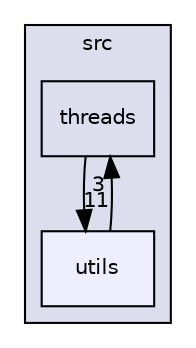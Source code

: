 digraph "src/utils" {
  compound=true
  node [ fontsize="10", fontname="Helvetica"];
  edge [ labelfontsize="10", labelfontname="Helvetica"];
  subgraph clusterdir_68267d1309a1af8e8297ef4c3efbcdba {
    graph [ bgcolor="#ddddee", pencolor="black", label="src" fontname="Helvetica", fontsize="10", URL="dir_68267d1309a1af8e8297ef4c3efbcdba.html"]
  dir_3454632d1a606e9a309cdaae2c26d5ae [shape=box label="threads" URL="dir_3454632d1a606e9a309cdaae2c26d5ae.html"];
  dir_313caf1132e152dd9b58bea13a4052ca [shape=box, label="utils", style="filled", fillcolor="#eeeeff", pencolor="black", URL="dir_313caf1132e152dd9b58bea13a4052ca.html"];
  }
  dir_3454632d1a606e9a309cdaae2c26d5ae->dir_313caf1132e152dd9b58bea13a4052ca [headlabel="11", labeldistance=1.5 headhref="dir_000005_000006.html"];
  dir_313caf1132e152dd9b58bea13a4052ca->dir_3454632d1a606e9a309cdaae2c26d5ae [headlabel="3", labeldistance=1.5 headhref="dir_000006_000005.html"];
}
